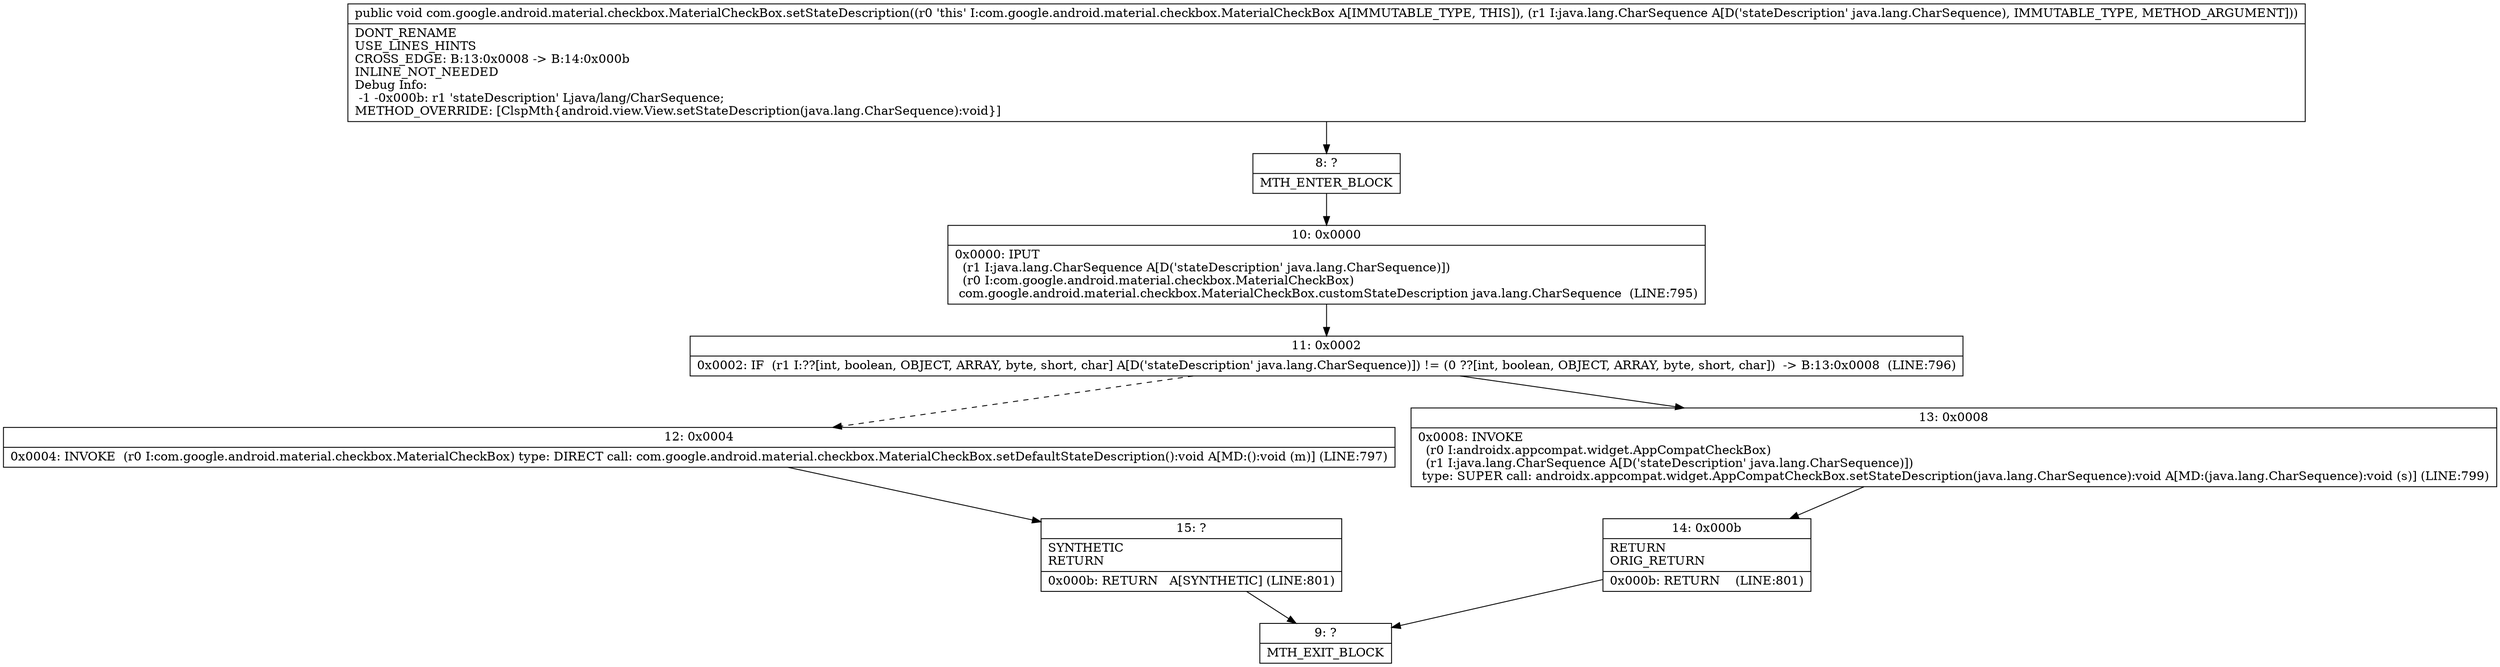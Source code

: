 digraph "CFG forcom.google.android.material.checkbox.MaterialCheckBox.setStateDescription(Ljava\/lang\/CharSequence;)V" {
Node_8 [shape=record,label="{8\:\ ?|MTH_ENTER_BLOCK\l}"];
Node_10 [shape=record,label="{10\:\ 0x0000|0x0000: IPUT  \l  (r1 I:java.lang.CharSequence A[D('stateDescription' java.lang.CharSequence)])\l  (r0 I:com.google.android.material.checkbox.MaterialCheckBox)\l com.google.android.material.checkbox.MaterialCheckBox.customStateDescription java.lang.CharSequence  (LINE:795)\l}"];
Node_11 [shape=record,label="{11\:\ 0x0002|0x0002: IF  (r1 I:??[int, boolean, OBJECT, ARRAY, byte, short, char] A[D('stateDescription' java.lang.CharSequence)]) != (0 ??[int, boolean, OBJECT, ARRAY, byte, short, char])  \-\> B:13:0x0008  (LINE:796)\l}"];
Node_12 [shape=record,label="{12\:\ 0x0004|0x0004: INVOKE  (r0 I:com.google.android.material.checkbox.MaterialCheckBox) type: DIRECT call: com.google.android.material.checkbox.MaterialCheckBox.setDefaultStateDescription():void A[MD:():void (m)] (LINE:797)\l}"];
Node_15 [shape=record,label="{15\:\ ?|SYNTHETIC\lRETURN\l|0x000b: RETURN   A[SYNTHETIC] (LINE:801)\l}"];
Node_9 [shape=record,label="{9\:\ ?|MTH_EXIT_BLOCK\l}"];
Node_13 [shape=record,label="{13\:\ 0x0008|0x0008: INVOKE  \l  (r0 I:androidx.appcompat.widget.AppCompatCheckBox)\l  (r1 I:java.lang.CharSequence A[D('stateDescription' java.lang.CharSequence)])\l type: SUPER call: androidx.appcompat.widget.AppCompatCheckBox.setStateDescription(java.lang.CharSequence):void A[MD:(java.lang.CharSequence):void (s)] (LINE:799)\l}"];
Node_14 [shape=record,label="{14\:\ 0x000b|RETURN\lORIG_RETURN\l|0x000b: RETURN    (LINE:801)\l}"];
MethodNode[shape=record,label="{public void com.google.android.material.checkbox.MaterialCheckBox.setStateDescription((r0 'this' I:com.google.android.material.checkbox.MaterialCheckBox A[IMMUTABLE_TYPE, THIS]), (r1 I:java.lang.CharSequence A[D('stateDescription' java.lang.CharSequence), IMMUTABLE_TYPE, METHOD_ARGUMENT]))  | DONT_RENAME\lUSE_LINES_HINTS\lCROSS_EDGE: B:13:0x0008 \-\> B:14:0x000b\lINLINE_NOT_NEEDED\lDebug Info:\l  \-1 \-0x000b: r1 'stateDescription' Ljava\/lang\/CharSequence;\lMETHOD_OVERRIDE: [ClspMth\{android.view.View.setStateDescription(java.lang.CharSequence):void\}]\l}"];
MethodNode -> Node_8;Node_8 -> Node_10;
Node_10 -> Node_11;
Node_11 -> Node_12[style=dashed];
Node_11 -> Node_13;
Node_12 -> Node_15;
Node_15 -> Node_9;
Node_13 -> Node_14;
Node_14 -> Node_9;
}

